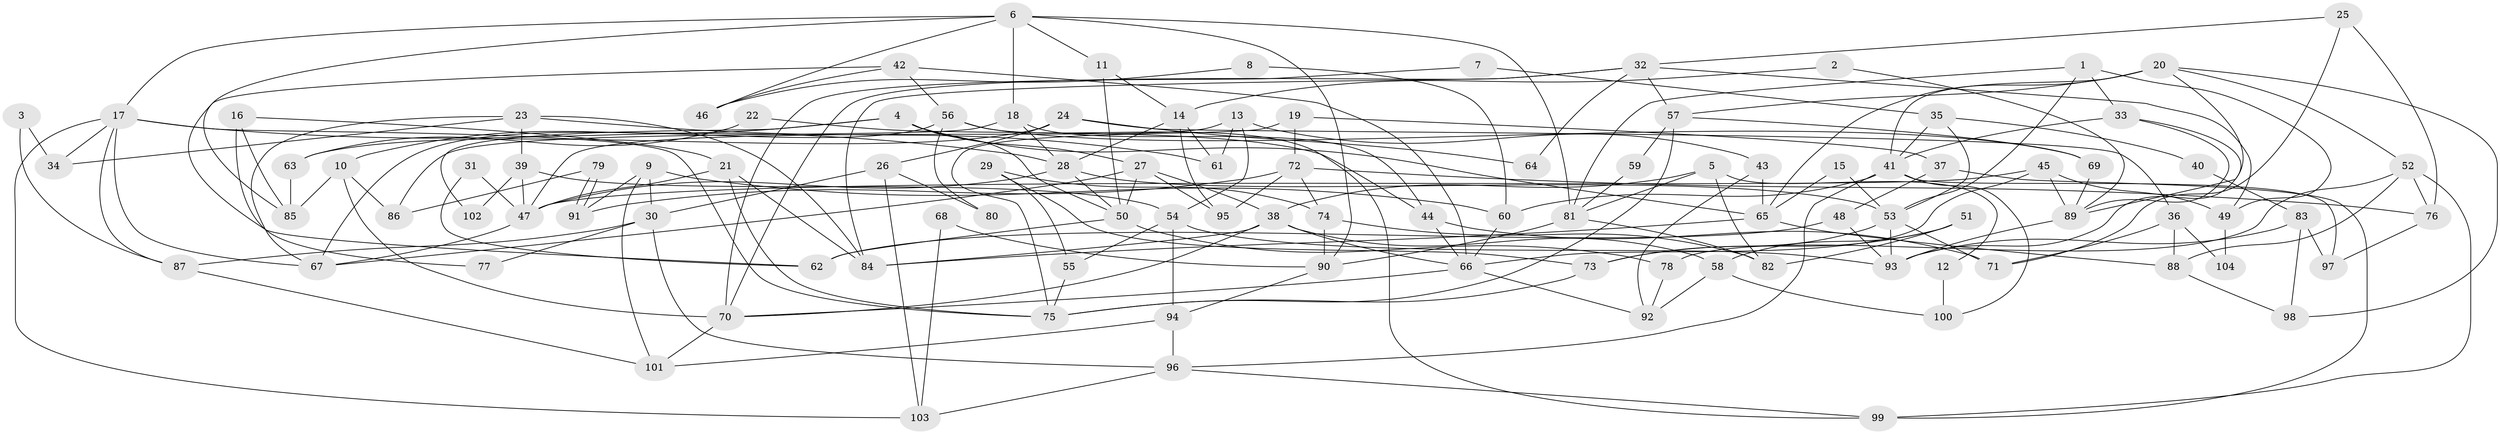 // coarse degree distribution, {2: 0.14634146341463414, 8: 0.024390243902439025, 5: 0.21951219512195122, 4: 0.24390243902439024, 7: 0.0975609756097561, 3: 0.0975609756097561, 9: 0.024390243902439025, 6: 0.04878048780487805, 12: 0.04878048780487805, 14: 0.024390243902439025, 10: 0.024390243902439025}
// Generated by graph-tools (version 1.1) at 2025/55/03/04/25 21:55:12]
// undirected, 104 vertices, 208 edges
graph export_dot {
graph [start="1"]
  node [color=gray90,style=filled];
  1;
  2;
  3;
  4;
  5;
  6;
  7;
  8;
  9;
  10;
  11;
  12;
  13;
  14;
  15;
  16;
  17;
  18;
  19;
  20;
  21;
  22;
  23;
  24;
  25;
  26;
  27;
  28;
  29;
  30;
  31;
  32;
  33;
  34;
  35;
  36;
  37;
  38;
  39;
  40;
  41;
  42;
  43;
  44;
  45;
  46;
  47;
  48;
  49;
  50;
  51;
  52;
  53;
  54;
  55;
  56;
  57;
  58;
  59;
  60;
  61;
  62;
  63;
  64;
  65;
  66;
  67;
  68;
  69;
  70;
  71;
  72;
  73;
  74;
  75;
  76;
  77;
  78;
  79;
  80;
  81;
  82;
  83;
  84;
  85;
  86;
  87;
  88;
  89;
  90;
  91;
  92;
  93;
  94;
  95;
  96;
  97;
  98;
  99;
  100;
  101;
  102;
  103;
  104;
  1 -- 81;
  1 -- 53;
  1 -- 33;
  1 -- 49;
  2 -- 89;
  2 -- 14;
  3 -- 87;
  3 -- 34;
  4 -- 27;
  4 -- 50;
  4 -- 10;
  4 -- 65;
  4 -- 102;
  5 -- 38;
  5 -- 82;
  5 -- 12;
  5 -- 81;
  6 -- 11;
  6 -- 81;
  6 -- 17;
  6 -- 18;
  6 -- 46;
  6 -- 85;
  6 -- 90;
  7 -- 35;
  7 -- 70;
  8 -- 46;
  8 -- 60;
  9 -- 101;
  9 -- 60;
  9 -- 30;
  9 -- 91;
  10 -- 70;
  10 -- 85;
  10 -- 86;
  11 -- 14;
  11 -- 50;
  12 -- 100;
  13 -- 43;
  13 -- 47;
  13 -- 54;
  13 -- 61;
  14 -- 61;
  14 -- 28;
  14 -- 95;
  15 -- 65;
  15 -- 53;
  16 -- 85;
  16 -- 21;
  16 -- 77;
  17 -- 67;
  17 -- 28;
  17 -- 34;
  17 -- 75;
  17 -- 87;
  17 -- 103;
  18 -- 28;
  18 -- 44;
  18 -- 86;
  19 -- 75;
  19 -- 72;
  19 -- 37;
  20 -- 57;
  20 -- 89;
  20 -- 41;
  20 -- 52;
  20 -- 65;
  20 -- 98;
  21 -- 75;
  21 -- 47;
  21 -- 84;
  22 -- 63;
  22 -- 44;
  23 -- 67;
  23 -- 84;
  23 -- 34;
  23 -- 39;
  23 -- 61;
  24 -- 36;
  24 -- 26;
  24 -- 63;
  24 -- 64;
  25 -- 71;
  25 -- 32;
  25 -- 76;
  26 -- 30;
  26 -- 103;
  26 -- 80;
  27 -- 38;
  27 -- 95;
  27 -- 50;
  27 -- 67;
  28 -- 47;
  28 -- 50;
  28 -- 53;
  29 -- 74;
  29 -- 73;
  29 -- 55;
  30 -- 96;
  30 -- 77;
  30 -- 87;
  31 -- 47;
  31 -- 62;
  32 -- 70;
  32 -- 84;
  32 -- 49;
  32 -- 57;
  32 -- 64;
  33 -- 93;
  33 -- 41;
  33 -- 89;
  35 -- 41;
  35 -- 53;
  35 -- 40;
  36 -- 88;
  36 -- 71;
  36 -- 104;
  37 -- 99;
  37 -- 48;
  38 -- 70;
  38 -- 84;
  38 -- 58;
  38 -- 66;
  39 -- 47;
  39 -- 54;
  39 -- 102;
  40 -- 83;
  41 -- 60;
  41 -- 96;
  41 -- 97;
  41 -- 100;
  42 -- 56;
  42 -- 66;
  42 -- 46;
  42 -- 62;
  43 -- 65;
  43 -- 92;
  44 -- 66;
  44 -- 71;
  45 -- 89;
  45 -- 49;
  45 -- 47;
  45 -- 66;
  47 -- 67;
  48 -- 62;
  48 -- 93;
  49 -- 104;
  50 -- 62;
  50 -- 78;
  51 -- 58;
  51 -- 73;
  51 -- 82;
  52 -- 76;
  52 -- 78;
  52 -- 88;
  52 -- 99;
  53 -- 93;
  53 -- 71;
  53 -- 73;
  54 -- 55;
  54 -- 93;
  54 -- 94;
  55 -- 75;
  56 -- 69;
  56 -- 99;
  56 -- 67;
  56 -- 80;
  57 -- 75;
  57 -- 59;
  57 -- 69;
  58 -- 92;
  58 -- 100;
  59 -- 81;
  60 -- 66;
  63 -- 85;
  65 -- 84;
  65 -- 88;
  66 -- 70;
  66 -- 92;
  68 -- 90;
  68 -- 103;
  69 -- 89;
  70 -- 101;
  72 -- 76;
  72 -- 91;
  72 -- 74;
  72 -- 95;
  73 -- 75;
  74 -- 82;
  74 -- 90;
  76 -- 97;
  78 -- 92;
  79 -- 86;
  79 -- 91;
  79 -- 91;
  81 -- 90;
  81 -- 82;
  83 -- 93;
  83 -- 98;
  83 -- 97;
  87 -- 101;
  88 -- 98;
  89 -- 93;
  90 -- 94;
  94 -- 96;
  94 -- 101;
  96 -- 99;
  96 -- 103;
}
